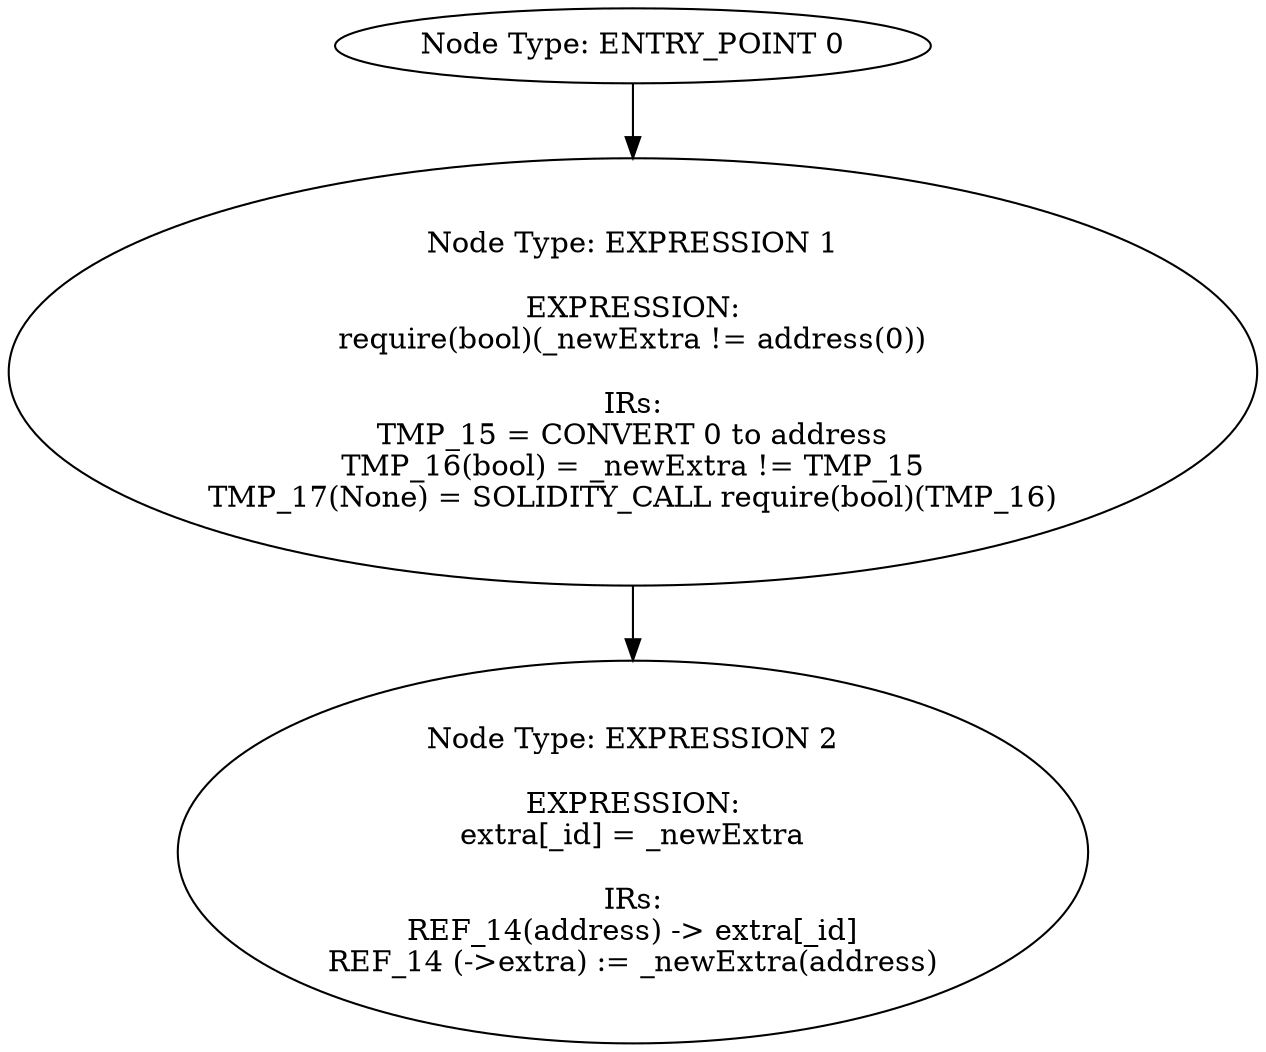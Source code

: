 digraph{
0[label="Node Type: ENTRY_POINT 0
"];
0->1;
1[label="Node Type: EXPRESSION 1

EXPRESSION:
require(bool)(_newExtra != address(0))

IRs:
TMP_15 = CONVERT 0 to address
TMP_16(bool) = _newExtra != TMP_15
TMP_17(None) = SOLIDITY_CALL require(bool)(TMP_16)"];
1->2;
2[label="Node Type: EXPRESSION 2

EXPRESSION:
extra[_id] = _newExtra

IRs:
REF_14(address) -> extra[_id]
REF_14 (->extra) := _newExtra(address)"];
}
